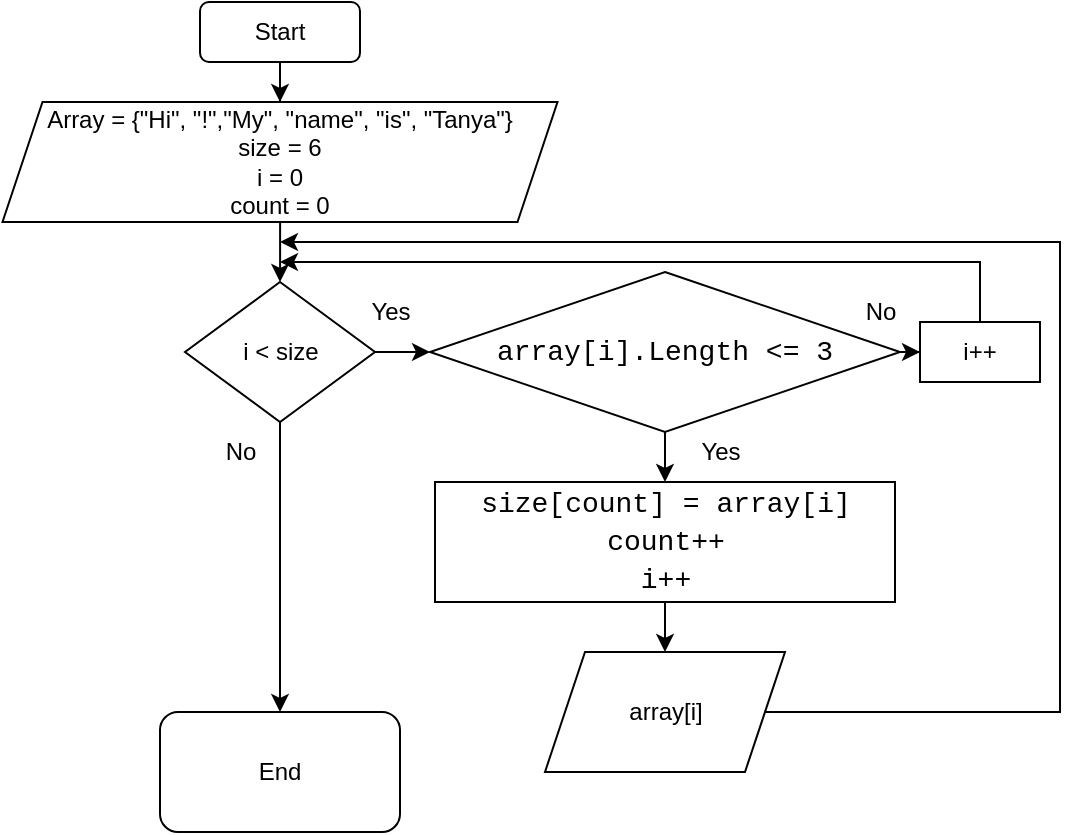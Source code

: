 <mxfile version="21.1.1" type="device">
  <diagram name="Страница 1" id="Oer7pqxpkmpPHtfzKIEp">
    <mxGraphModel dx="693" dy="431" grid="1" gridSize="10" guides="1" tooltips="1" connect="1" arrows="1" fold="1" page="1" pageScale="1" pageWidth="827" pageHeight="1169" math="0" shadow="0">
      <root>
        <mxCell id="0" />
        <mxCell id="1" parent="0" />
        <mxCell id="BnIgiav8nThG7KY0wTCa-6" value="" style="edgeStyle=orthogonalEdgeStyle;rounded=0;orthogonalLoop=1;jettySize=auto;html=1;entryX=0.5;entryY=0;entryDx=0;entryDy=0;" edge="1" parent="1" source="BnIgiav8nThG7KY0wTCa-1" target="BnIgiav8nThG7KY0wTCa-2">
          <mxGeometry relative="1" as="geometry" />
        </mxCell>
        <mxCell id="BnIgiav8nThG7KY0wTCa-1" value="Start" style="rounded=1;whiteSpace=wrap;html=1;" vertex="1" parent="1">
          <mxGeometry x="270" y="90" width="80" height="30" as="geometry" />
        </mxCell>
        <mxCell id="BnIgiav8nThG7KY0wTCa-7" value="" style="edgeStyle=orthogonalEdgeStyle;rounded=0;orthogonalLoop=1;jettySize=auto;html=1;entryX=0.5;entryY=0;entryDx=0;entryDy=0;" edge="1" parent="1" source="BnIgiav8nThG7KY0wTCa-2" target="BnIgiav8nThG7KY0wTCa-3">
          <mxGeometry relative="1" as="geometry">
            <mxPoint x="310" y="250" as="targetPoint" />
          </mxGeometry>
        </mxCell>
        <mxCell id="BnIgiav8nThG7KY0wTCa-2" value="Array = {&quot;Hi&quot;, &quot;!&quot;,&quot;My&quot;, &quot;name&quot;, &quot;is&quot;, &quot;Tanya&quot;}&lt;br&gt;size = 6&lt;br&gt;i = 0&lt;br&gt;count = 0" style="shape=parallelogram;perimeter=parallelogramPerimeter;whiteSpace=wrap;html=1;fixedSize=1;" vertex="1" parent="1">
          <mxGeometry x="171.25" y="140" width="277.5" height="60" as="geometry" />
        </mxCell>
        <mxCell id="BnIgiav8nThG7KY0wTCa-13" value="" style="edgeStyle=orthogonalEdgeStyle;rounded=0;orthogonalLoop=1;jettySize=auto;html=1;" edge="1" parent="1" source="BnIgiav8nThG7KY0wTCa-3" target="BnIgiav8nThG7KY0wTCa-12">
          <mxGeometry relative="1" as="geometry" />
        </mxCell>
        <mxCell id="BnIgiav8nThG7KY0wTCa-17" value="" style="edgeStyle=orthogonalEdgeStyle;rounded=0;orthogonalLoop=1;jettySize=auto;html=1;" edge="1" parent="1" source="BnIgiav8nThG7KY0wTCa-3" target="BnIgiav8nThG7KY0wTCa-16">
          <mxGeometry relative="1" as="geometry" />
        </mxCell>
        <mxCell id="BnIgiav8nThG7KY0wTCa-3" value="i &amp;lt; size" style="rhombus;whiteSpace=wrap;html=1;" vertex="1" parent="1">
          <mxGeometry x="262.5" y="230" width="95" height="70" as="geometry" />
        </mxCell>
        <mxCell id="BnIgiav8nThG7KY0wTCa-9" value="" style="edgeStyle=orthogonalEdgeStyle;rounded=0;orthogonalLoop=1;jettySize=auto;html=1;" edge="1" parent="1" source="BnIgiav8nThG7KY0wTCa-4" target="BnIgiav8nThG7KY0wTCa-5">
          <mxGeometry relative="1" as="geometry" />
        </mxCell>
        <mxCell id="BnIgiav8nThG7KY0wTCa-4" value="&lt;div style=&quot;font-family: Consolas, &amp;quot;Courier New&amp;quot;, monospace; font-size: 14px; line-height: 19px;&quot;&gt;size[&lt;span style=&quot;&quot;&gt;count&lt;/span&gt;] = &lt;span style=&quot;&quot;&gt;array&lt;/span&gt;[&lt;span style=&quot;&quot;&gt;i&lt;/span&gt;]&lt;/div&gt;&lt;div style=&quot;font-family: Consolas, &amp;quot;Courier New&amp;quot;, monospace; font-size: 14px; line-height: 19px;&quot;&gt;count++&lt;/div&gt;&lt;div style=&quot;font-family: Consolas, &amp;quot;Courier New&amp;quot;, monospace; font-size: 14px; line-height: 19px;&quot;&gt;i++&lt;/div&gt;" style="rounded=0;whiteSpace=wrap;html=1;labelBackgroundColor=default;labelBorderColor=none;fontColor=#000000;" vertex="1" parent="1">
          <mxGeometry x="387.5" y="330" width="230" height="60" as="geometry" />
        </mxCell>
        <mxCell id="BnIgiav8nThG7KY0wTCa-10" style="edgeStyle=orthogonalEdgeStyle;rounded=0;orthogonalLoop=1;jettySize=auto;html=1;" edge="1" parent="1" source="BnIgiav8nThG7KY0wTCa-5">
          <mxGeometry relative="1" as="geometry">
            <mxPoint x="310" y="210" as="targetPoint" />
            <Array as="points">
              <mxPoint x="700" y="445" />
              <mxPoint x="700" y="210" />
            </Array>
          </mxGeometry>
        </mxCell>
        <mxCell id="BnIgiav8nThG7KY0wTCa-5" value="array[i]" style="shape=parallelogram;perimeter=parallelogramPerimeter;whiteSpace=wrap;html=1;fixedSize=1;" vertex="1" parent="1">
          <mxGeometry x="442.5" y="415" width="120" height="60" as="geometry" />
        </mxCell>
        <mxCell id="BnIgiav8nThG7KY0wTCa-12" value="End" style="rounded=1;whiteSpace=wrap;html=1;" vertex="1" parent="1">
          <mxGeometry x="250" y="445" width="120" height="60" as="geometry" />
        </mxCell>
        <mxCell id="BnIgiav8nThG7KY0wTCa-14" value="Yes" style="text;html=1;align=center;verticalAlign=middle;resizable=0;points=[];autosize=1;strokeColor=none;fillColor=none;" vertex="1" parent="1">
          <mxGeometry x="510" y="300" width="40" height="30" as="geometry" />
        </mxCell>
        <mxCell id="BnIgiav8nThG7KY0wTCa-15" value="No" style="text;html=1;align=center;verticalAlign=middle;resizable=0;points=[];autosize=1;strokeColor=none;fillColor=none;" vertex="1" parent="1">
          <mxGeometry x="270" y="300" width="40" height="30" as="geometry" />
        </mxCell>
        <mxCell id="BnIgiav8nThG7KY0wTCa-18" value="" style="edgeStyle=orthogonalEdgeStyle;rounded=0;orthogonalLoop=1;jettySize=auto;html=1;" edge="1" parent="1" source="BnIgiav8nThG7KY0wTCa-16" target="BnIgiav8nThG7KY0wTCa-4">
          <mxGeometry relative="1" as="geometry" />
        </mxCell>
        <mxCell id="BnIgiav8nThG7KY0wTCa-20" value="" style="edgeStyle=orthogonalEdgeStyle;rounded=0;orthogonalLoop=1;jettySize=auto;html=1;" edge="1" parent="1" source="BnIgiav8nThG7KY0wTCa-16" target="BnIgiav8nThG7KY0wTCa-19">
          <mxGeometry relative="1" as="geometry" />
        </mxCell>
        <mxCell id="BnIgiav8nThG7KY0wTCa-16" value="&lt;div style=&quot;font-family: Consolas, &amp;quot;Courier New&amp;quot;, monospace; font-size: 14px; line-height: 19px;&quot;&gt;array[&lt;span style=&quot;&quot;&gt;i&lt;/span&gt;].&lt;span style=&quot;&quot;&gt;Length&lt;/span&gt; &amp;lt;= &lt;span style=&quot;&quot;&gt;3&lt;/span&gt;&lt;/div&gt;" style="rhombus;whiteSpace=wrap;html=1;labelBackgroundColor=default;fontColor=#000000;" vertex="1" parent="1">
          <mxGeometry x="385" y="225" width="235" height="80" as="geometry" />
        </mxCell>
        <mxCell id="BnIgiav8nThG7KY0wTCa-21" style="edgeStyle=orthogonalEdgeStyle;rounded=0;orthogonalLoop=1;jettySize=auto;html=1;" edge="1" parent="1" source="BnIgiav8nThG7KY0wTCa-19">
          <mxGeometry relative="1" as="geometry">
            <mxPoint x="310" y="220" as="targetPoint" />
            <Array as="points">
              <mxPoint x="660" y="220" />
            </Array>
          </mxGeometry>
        </mxCell>
        <mxCell id="BnIgiav8nThG7KY0wTCa-19" value="i++" style="rounded=0;whiteSpace=wrap;html=1;" vertex="1" parent="1">
          <mxGeometry x="630" y="250" width="60" height="30" as="geometry" />
        </mxCell>
        <mxCell id="BnIgiav8nThG7KY0wTCa-22" value="Yes" style="text;html=1;align=center;verticalAlign=middle;resizable=0;points=[];autosize=1;strokeColor=none;fillColor=none;" vertex="1" parent="1">
          <mxGeometry x="345" y="230" width="40" height="30" as="geometry" />
        </mxCell>
        <mxCell id="BnIgiav8nThG7KY0wTCa-23" value="No" style="text;html=1;align=center;verticalAlign=middle;resizable=0;points=[];autosize=1;strokeColor=none;fillColor=none;" vertex="1" parent="1">
          <mxGeometry x="590" y="230" width="40" height="30" as="geometry" />
        </mxCell>
      </root>
    </mxGraphModel>
  </diagram>
</mxfile>
